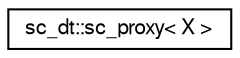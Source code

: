 digraph "Graphical Class Hierarchy"
{
  edge [fontname="FreeSans",fontsize="10",labelfontname="FreeSans",labelfontsize="10"];
  node [fontname="FreeSans",fontsize="10",shape=record];
  rankdir="LR";
  Node0 [label="sc_dt::sc_proxy\< X \>",height=0.2,width=0.4,color="black", fillcolor="white", style="filled",URL="$a01444.html"];
}

